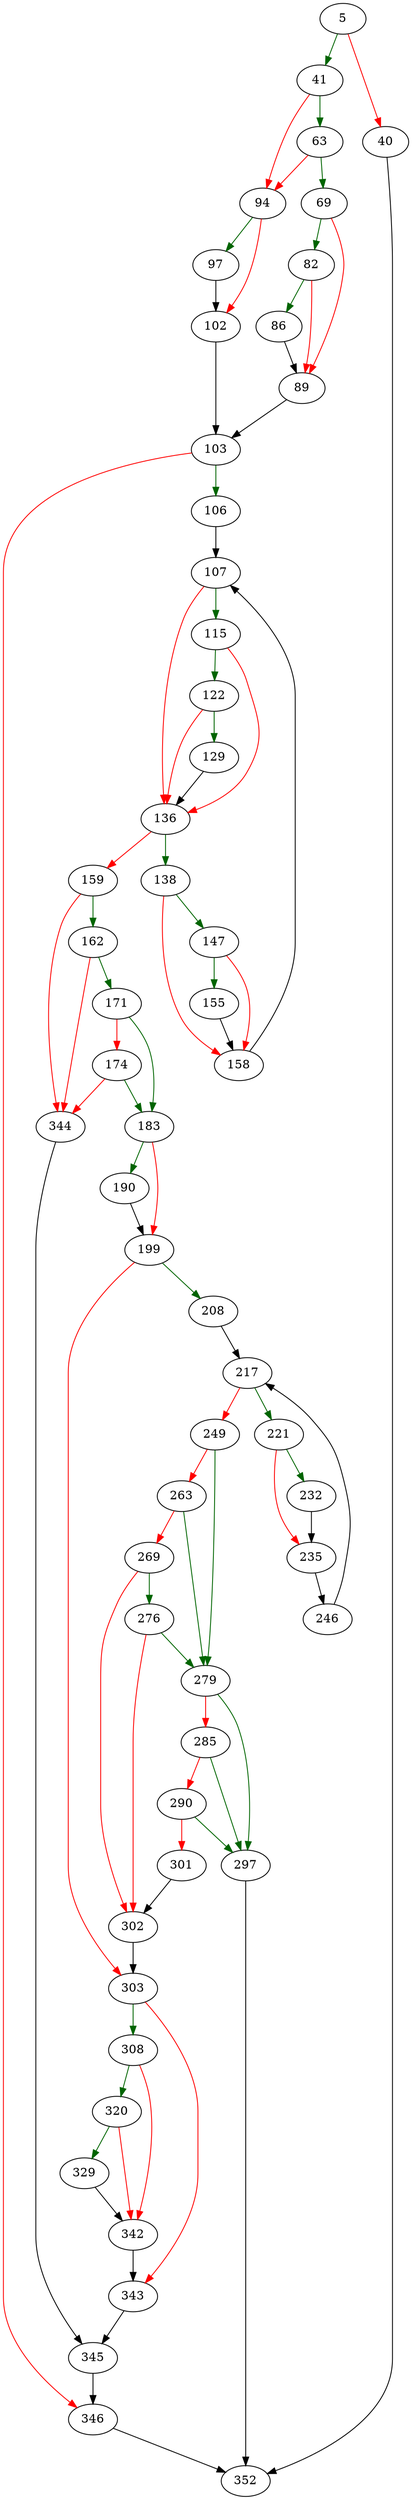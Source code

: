 strict digraph "isLikeOrGlob" {
	// Node definitions.
	5 [entry=true];
	41;
	40;
	352;
	63;
	94;
	69;
	82;
	89;
	86;
	103;
	97;
	102;
	106;
	346;
	107;
	115;
	136;
	122;
	129;
	138;
	159;
	147;
	158;
	155;
	162;
	344;
	171;
	183;
	174;
	190;
	199;
	208;
	303;
	217;
	221;
	249;
	232;
	235;
	246;
	279;
	263;
	269;
	276;
	302;
	297;
	285;
	290;
	301;
	308;
	343;
	320;
	342;
	329;
	345;

	// Edge definitions.
	5 -> 41 [
		color=darkgreen
		cond=true
	];
	5 -> 40 [
		color=red
		cond=false
	];
	41 -> 63 [
		color=darkgreen
		cond=true
	];
	41 -> 94 [
		color=red
		cond=false
	];
	40 -> 352;
	63 -> 94 [
		color=red
		cond=false
	];
	63 -> 69 [
		color=darkgreen
		cond=true
	];
	94 -> 97 [
		color=darkgreen
		cond=true
	];
	94 -> 102 [
		color=red
		cond=false
	];
	69 -> 82 [
		color=darkgreen
		cond=true
	];
	69 -> 89 [
		color=red
		cond=false
	];
	82 -> 89 [
		color=red
		cond=false
	];
	82 -> 86 [
		color=darkgreen
		cond=true
	];
	89 -> 103;
	86 -> 89;
	103 -> 106 [
		color=darkgreen
		cond=true
	];
	103 -> 346 [
		color=red
		cond=false
	];
	97 -> 102;
	102 -> 103;
	106 -> 107;
	346 -> 352;
	107 -> 115 [
		color=darkgreen
		cond=true
	];
	107 -> 136 [
		color=red
		cond=false
	];
	115 -> 136 [
		color=red
		cond=false
	];
	115 -> 122 [
		color=darkgreen
		cond=true
	];
	136 -> 138 [
		color=darkgreen
		cond=true
	];
	136 -> 159 [
		color=red
		cond=false
	];
	122 -> 136 [
		color=red
		cond=false
	];
	122 -> 129 [
		color=darkgreen
		cond=true
	];
	129 -> 136;
	138 -> 147 [
		color=darkgreen
		cond=true
	];
	138 -> 158 [
		color=red
		cond=false
	];
	159 -> 162 [
		color=darkgreen
		cond=true
	];
	159 -> 344 [
		color=red
		cond=false
	];
	147 -> 158 [
		color=red
		cond=false
	];
	147 -> 155 [
		color=darkgreen
		cond=true
	];
	158 -> 107;
	155 -> 158;
	162 -> 344 [
		color=red
		cond=false
	];
	162 -> 171 [
		color=darkgreen
		cond=true
	];
	344 -> 345;
	171 -> 183 [
		color=darkgreen
		cond=true
	];
	171 -> 174 [
		color=red
		cond=false
	];
	183 -> 190 [
		color=darkgreen
		cond=true
	];
	183 -> 199 [
		color=red
		cond=false
	];
	174 -> 344 [
		color=red
		cond=false
	];
	174 -> 183 [
		color=darkgreen
		cond=true
	];
	190 -> 199;
	199 -> 208 [
		color=darkgreen
		cond=true
	];
	199 -> 303 [
		color=red
		cond=false
	];
	208 -> 217;
	303 -> 308 [
		color=darkgreen
		cond=true
	];
	303 -> 343 [
		color=red
		cond=false
	];
	217 -> 221 [
		color=darkgreen
		cond=true
	];
	217 -> 249 [
		color=red
		cond=false
	];
	221 -> 232 [
		color=darkgreen
		cond=true
	];
	221 -> 235 [
		color=red
		cond=false
	];
	249 -> 279 [
		color=darkgreen
		cond=true
	];
	249 -> 263 [
		color=red
		cond=false
	];
	232 -> 235;
	235 -> 246;
	246 -> 217;
	279 -> 297 [
		color=darkgreen
		cond=true
	];
	279 -> 285 [
		color=red
		cond=false
	];
	263 -> 279 [
		color=darkgreen
		cond=true
	];
	263 -> 269 [
		color=red
		cond=false
	];
	269 -> 276 [
		color=darkgreen
		cond=true
	];
	269 -> 302 [
		color=red
		cond=false
	];
	276 -> 279 [
		color=darkgreen
		cond=true
	];
	276 -> 302 [
		color=red
		cond=false
	];
	302 -> 303;
	297 -> 352;
	285 -> 297 [
		color=darkgreen
		cond=true
	];
	285 -> 290 [
		color=red
		cond=false
	];
	290 -> 297 [
		color=darkgreen
		cond=true
	];
	290 -> 301 [
		color=red
		cond=false
	];
	301 -> 302;
	308 -> 320 [
		color=darkgreen
		cond=true
	];
	308 -> 342 [
		color=red
		cond=false
	];
	343 -> 345;
	320 -> 342 [
		color=red
		cond=false
	];
	320 -> 329 [
		color=darkgreen
		cond=true
	];
	342 -> 343;
	329 -> 342;
	345 -> 346;
}